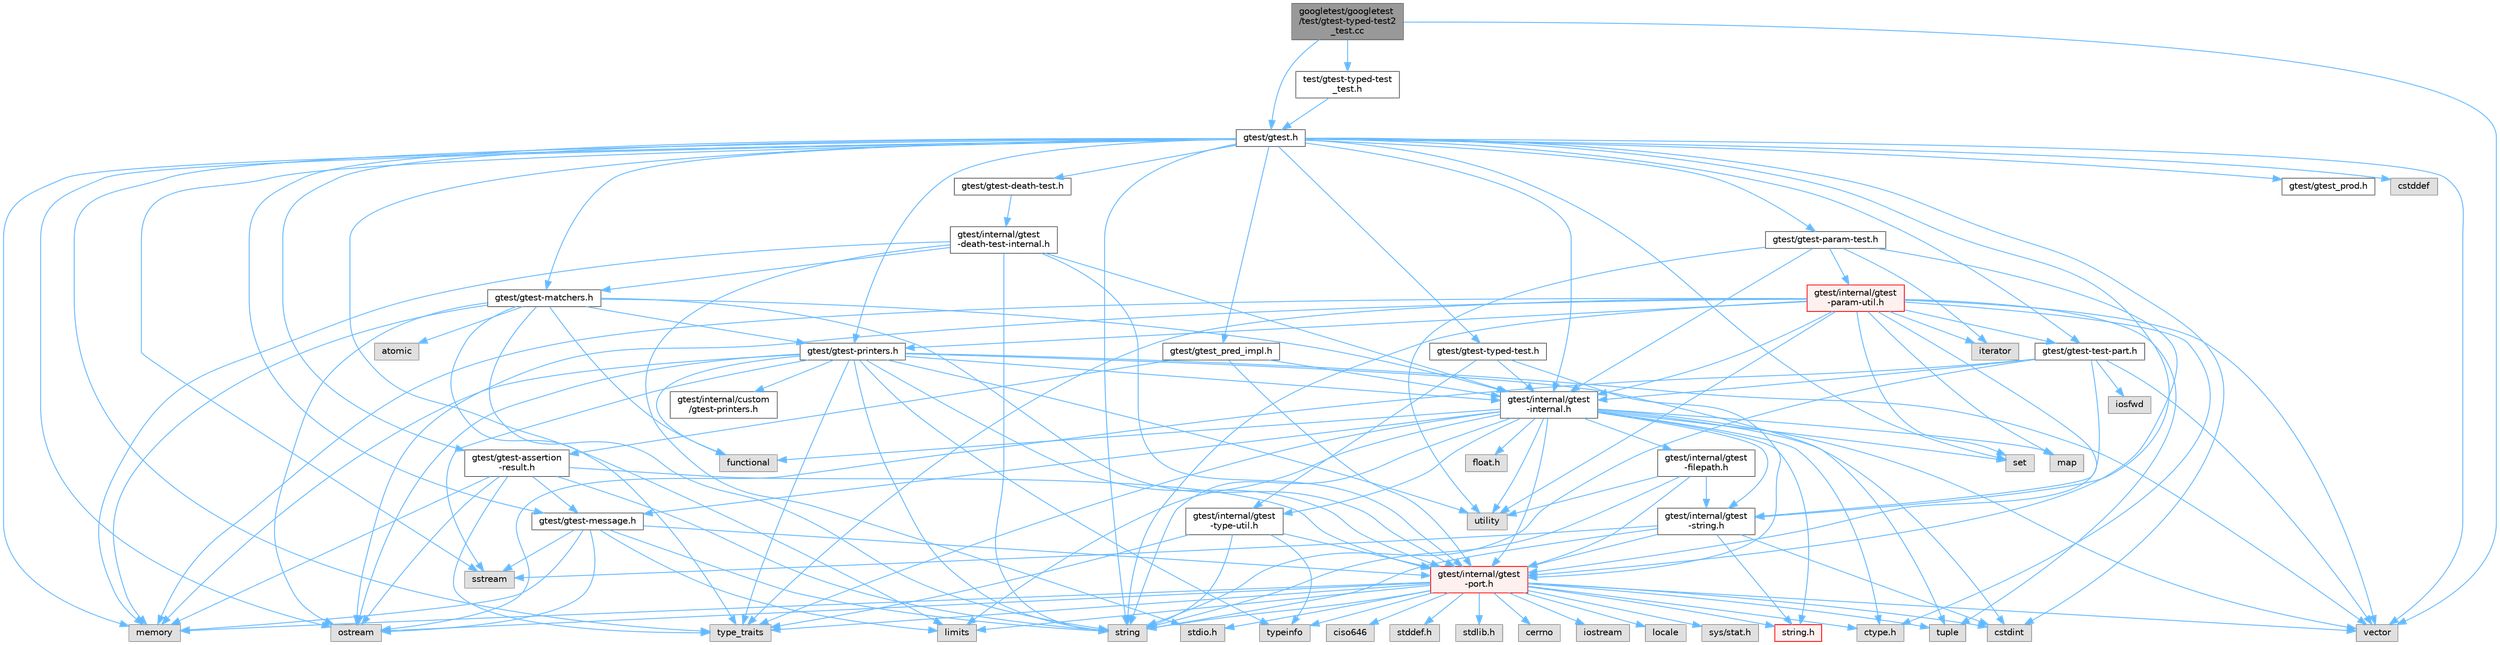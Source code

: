 digraph "googletest/googletest/test/gtest-typed-test2_test.cc"
{
 // LATEX_PDF_SIZE
  bgcolor="transparent";
  edge [fontname=Helvetica,fontsize=10,labelfontname=Helvetica,labelfontsize=10];
  node [fontname=Helvetica,fontsize=10,shape=box,height=0.2,width=0.4];
  Node1 [id="Node000001",label="googletest/googletest\l/test/gtest-typed-test2\l_test.cc",height=0.2,width=0.4,color="gray40", fillcolor="grey60", style="filled", fontcolor="black",tooltip=" "];
  Node1 -> Node2 [id="edge149_Node000001_Node000002",color="steelblue1",style="solid",tooltip=" "];
  Node2 [id="Node000002",label="vector",height=0.2,width=0.4,color="grey60", fillcolor="#E0E0E0", style="filled",tooltip=" "];
  Node1 -> Node3 [id="edge150_Node000001_Node000003",color="steelblue1",style="solid",tooltip=" "];
  Node3 [id="Node000003",label="gtest/gtest.h",height=0.2,width=0.4,color="grey40", fillcolor="white", style="filled",URL="$gtest_8h.html",tooltip=" "];
  Node3 -> Node4 [id="edge151_Node000003_Node000004",color="steelblue1",style="solid",tooltip=" "];
  Node4 [id="Node000004",label="cstddef",height=0.2,width=0.4,color="grey60", fillcolor="#E0E0E0", style="filled",tooltip=" "];
  Node3 -> Node5 [id="edge152_Node000003_Node000005",color="steelblue1",style="solid",tooltip=" "];
  Node5 [id="Node000005",label="cstdint",height=0.2,width=0.4,color="grey60", fillcolor="#E0E0E0", style="filled",tooltip=" "];
  Node3 -> Node6 [id="edge153_Node000003_Node000006",color="steelblue1",style="solid",tooltip=" "];
  Node6 [id="Node000006",label="limits",height=0.2,width=0.4,color="grey60", fillcolor="#E0E0E0", style="filled",tooltip=" "];
  Node3 -> Node7 [id="edge154_Node000003_Node000007",color="steelblue1",style="solid",tooltip=" "];
  Node7 [id="Node000007",label="memory",height=0.2,width=0.4,color="grey60", fillcolor="#E0E0E0", style="filled",tooltip=" "];
  Node3 -> Node8 [id="edge155_Node000003_Node000008",color="steelblue1",style="solid",tooltip=" "];
  Node8 [id="Node000008",label="ostream",height=0.2,width=0.4,color="grey60", fillcolor="#E0E0E0", style="filled",tooltip=" "];
  Node3 -> Node9 [id="edge156_Node000003_Node000009",color="steelblue1",style="solid",tooltip=" "];
  Node9 [id="Node000009",label="set",height=0.2,width=0.4,color="grey60", fillcolor="#E0E0E0", style="filled",tooltip=" "];
  Node3 -> Node10 [id="edge157_Node000003_Node000010",color="steelblue1",style="solid",tooltip=" "];
  Node10 [id="Node000010",label="sstream",height=0.2,width=0.4,color="grey60", fillcolor="#E0E0E0", style="filled",tooltip=" "];
  Node3 -> Node11 [id="edge158_Node000003_Node000011",color="steelblue1",style="solid",tooltip=" "];
  Node11 [id="Node000011",label="string",height=0.2,width=0.4,color="grey60", fillcolor="#E0E0E0", style="filled",tooltip=" "];
  Node3 -> Node12 [id="edge159_Node000003_Node000012",color="steelblue1",style="solid",tooltip=" "];
  Node12 [id="Node000012",label="type_traits",height=0.2,width=0.4,color="grey60", fillcolor="#E0E0E0", style="filled",tooltip=" "];
  Node3 -> Node2 [id="edge160_Node000003_Node000002",color="steelblue1",style="solid",tooltip=" "];
  Node3 -> Node13 [id="edge161_Node000003_Node000013",color="steelblue1",style="solid",tooltip=" "];
  Node13 [id="Node000013",label="gtest/gtest-assertion\l-result.h",height=0.2,width=0.4,color="grey40", fillcolor="white", style="filled",URL="$gtest-assertion-result_8h.html",tooltip=" "];
  Node13 -> Node7 [id="edge162_Node000013_Node000007",color="steelblue1",style="solid",tooltip=" "];
  Node13 -> Node8 [id="edge163_Node000013_Node000008",color="steelblue1",style="solid",tooltip=" "];
  Node13 -> Node11 [id="edge164_Node000013_Node000011",color="steelblue1",style="solid",tooltip=" "];
  Node13 -> Node12 [id="edge165_Node000013_Node000012",color="steelblue1",style="solid",tooltip=" "];
  Node13 -> Node14 [id="edge166_Node000013_Node000014",color="steelblue1",style="solid",tooltip=" "];
  Node14 [id="Node000014",label="gtest/gtest-message.h",height=0.2,width=0.4,color="grey40", fillcolor="white", style="filled",URL="$gtest-message_8h.html",tooltip=" "];
  Node14 -> Node6 [id="edge167_Node000014_Node000006",color="steelblue1",style="solid",tooltip=" "];
  Node14 -> Node7 [id="edge168_Node000014_Node000007",color="steelblue1",style="solid",tooltip=" "];
  Node14 -> Node8 [id="edge169_Node000014_Node000008",color="steelblue1",style="solid",tooltip=" "];
  Node14 -> Node10 [id="edge170_Node000014_Node000010",color="steelblue1",style="solid",tooltip=" "];
  Node14 -> Node11 [id="edge171_Node000014_Node000011",color="steelblue1",style="solid",tooltip=" "];
  Node14 -> Node15 [id="edge172_Node000014_Node000015",color="steelblue1",style="solid",tooltip=" "];
  Node15 [id="Node000015",label="gtest/internal/gtest\l-port.h",height=0.2,width=0.4,color="red", fillcolor="#FFF0F0", style="filled",URL="$gtest-port_8h.html",tooltip=" "];
  Node15 -> Node16 [id="edge173_Node000015_Node000016",color="steelblue1",style="solid",tooltip=" "];
  Node16 [id="Node000016",label="ciso646",height=0.2,width=0.4,color="grey60", fillcolor="#E0E0E0", style="filled",tooltip=" "];
  Node15 -> Node17 [id="edge174_Node000015_Node000017",color="steelblue1",style="solid",tooltip=" "];
  Node17 [id="Node000017",label="ctype.h",height=0.2,width=0.4,color="grey60", fillcolor="#E0E0E0", style="filled",tooltip=" "];
  Node15 -> Node18 [id="edge175_Node000015_Node000018",color="steelblue1",style="solid",tooltip=" "];
  Node18 [id="Node000018",label="stddef.h",height=0.2,width=0.4,color="grey60", fillcolor="#E0E0E0", style="filled",tooltip=" "];
  Node15 -> Node19 [id="edge176_Node000015_Node000019",color="steelblue1",style="solid",tooltip=" "];
  Node19 [id="Node000019",label="stdio.h",height=0.2,width=0.4,color="grey60", fillcolor="#E0E0E0", style="filled",tooltip=" "];
  Node15 -> Node20 [id="edge177_Node000015_Node000020",color="steelblue1",style="solid",tooltip=" "];
  Node20 [id="Node000020",label="stdlib.h",height=0.2,width=0.4,color="grey60", fillcolor="#E0E0E0", style="filled",tooltip=" "];
  Node15 -> Node21 [id="edge178_Node000015_Node000021",color="steelblue1",style="solid",tooltip=" "];
  Node21 [id="Node000021",label="string.h",height=0.2,width=0.4,color="red", fillcolor="#FFF0F0", style="filled",URL="$string_8h.html",tooltip=" "];
  Node15 -> Node32 [id="edge179_Node000015_Node000032",color="steelblue1",style="solid",tooltip=" "];
  Node32 [id="Node000032",label="cerrno",height=0.2,width=0.4,color="grey60", fillcolor="#E0E0E0", style="filled",tooltip=" "];
  Node15 -> Node5 [id="edge180_Node000015_Node000005",color="steelblue1",style="solid",tooltip=" "];
  Node15 -> Node33 [id="edge181_Node000015_Node000033",color="steelblue1",style="solid",tooltip=" "];
  Node33 [id="Node000033",label="iostream",height=0.2,width=0.4,color="grey60", fillcolor="#E0E0E0", style="filled",tooltip=" "];
  Node15 -> Node6 [id="edge182_Node000015_Node000006",color="steelblue1",style="solid",tooltip=" "];
  Node15 -> Node34 [id="edge183_Node000015_Node000034",color="steelblue1",style="solid",tooltip=" "];
  Node34 [id="Node000034",label="locale",height=0.2,width=0.4,color="grey60", fillcolor="#E0E0E0", style="filled",tooltip=" "];
  Node15 -> Node7 [id="edge184_Node000015_Node000007",color="steelblue1",style="solid",tooltip=" "];
  Node15 -> Node8 [id="edge185_Node000015_Node000008",color="steelblue1",style="solid",tooltip=" "];
  Node15 -> Node11 [id="edge186_Node000015_Node000011",color="steelblue1",style="solid",tooltip=" "];
  Node15 -> Node35 [id="edge187_Node000015_Node000035",color="steelblue1",style="solid",tooltip=" "];
  Node35 [id="Node000035",label="tuple",height=0.2,width=0.4,color="grey60", fillcolor="#E0E0E0", style="filled",tooltip=" "];
  Node15 -> Node12 [id="edge188_Node000015_Node000012",color="steelblue1",style="solid",tooltip=" "];
  Node15 -> Node2 [id="edge189_Node000015_Node000002",color="steelblue1",style="solid",tooltip=" "];
  Node15 -> Node36 [id="edge190_Node000015_Node000036",color="steelblue1",style="solid",tooltip=" "];
  Node36 [id="Node000036",label="sys/stat.h",height=0.2,width=0.4,color="grey60", fillcolor="#E0E0E0", style="filled",tooltip=" "];
  Node15 -> Node43 [id="edge191_Node000015_Node000043",color="steelblue1",style="solid",tooltip=" "];
  Node43 [id="Node000043",label="typeinfo",height=0.2,width=0.4,color="grey60", fillcolor="#E0E0E0", style="filled",tooltip=" "];
  Node13 -> Node15 [id="edge192_Node000013_Node000015",color="steelblue1",style="solid",tooltip=" "];
  Node3 -> Node44 [id="edge193_Node000003_Node000044",color="steelblue1",style="solid",tooltip=" "];
  Node44 [id="Node000044",label="gtest/gtest-death-test.h",height=0.2,width=0.4,color="grey40", fillcolor="white", style="filled",URL="$gtest-death-test_8h.html",tooltip=" "];
  Node44 -> Node45 [id="edge194_Node000044_Node000045",color="steelblue1",style="solid",tooltip=" "];
  Node45 [id="Node000045",label="gtest/internal/gtest\l-death-test-internal.h",height=0.2,width=0.4,color="grey40", fillcolor="white", style="filled",URL="$gtest-death-test-internal_8h.html",tooltip=" "];
  Node45 -> Node19 [id="edge195_Node000045_Node000019",color="steelblue1",style="solid",tooltip=" "];
  Node45 -> Node7 [id="edge196_Node000045_Node000007",color="steelblue1",style="solid",tooltip=" "];
  Node45 -> Node11 [id="edge197_Node000045_Node000011",color="steelblue1",style="solid",tooltip=" "];
  Node45 -> Node46 [id="edge198_Node000045_Node000046",color="steelblue1",style="solid",tooltip=" "];
  Node46 [id="Node000046",label="gtest/gtest-matchers.h",height=0.2,width=0.4,color="grey40", fillcolor="white", style="filled",URL="$gtest-matchers_8h.html",tooltip=" "];
  Node46 -> Node47 [id="edge199_Node000046_Node000047",color="steelblue1",style="solid",tooltip=" "];
  Node47 [id="Node000047",label="atomic",height=0.2,width=0.4,color="grey60", fillcolor="#E0E0E0", style="filled",tooltip=" "];
  Node46 -> Node48 [id="edge200_Node000046_Node000048",color="steelblue1",style="solid",tooltip=" "];
  Node48 [id="Node000048",label="functional",height=0.2,width=0.4,color="grey60", fillcolor="#E0E0E0", style="filled",tooltip=" "];
  Node46 -> Node7 [id="edge201_Node000046_Node000007",color="steelblue1",style="solid",tooltip=" "];
  Node46 -> Node8 [id="edge202_Node000046_Node000008",color="steelblue1",style="solid",tooltip=" "];
  Node46 -> Node11 [id="edge203_Node000046_Node000011",color="steelblue1",style="solid",tooltip=" "];
  Node46 -> Node12 [id="edge204_Node000046_Node000012",color="steelblue1",style="solid",tooltip=" "];
  Node46 -> Node49 [id="edge205_Node000046_Node000049",color="steelblue1",style="solid",tooltip=" "];
  Node49 [id="Node000049",label="gtest/gtest-printers.h",height=0.2,width=0.4,color="grey40", fillcolor="white", style="filled",URL="$gtest-printers_8h.html",tooltip=" "];
  Node49 -> Node48 [id="edge206_Node000049_Node000048",color="steelblue1",style="solid",tooltip=" "];
  Node49 -> Node7 [id="edge207_Node000049_Node000007",color="steelblue1",style="solid",tooltip=" "];
  Node49 -> Node8 [id="edge208_Node000049_Node000008",color="steelblue1",style="solid",tooltip=" "];
  Node49 -> Node10 [id="edge209_Node000049_Node000010",color="steelblue1",style="solid",tooltip=" "];
  Node49 -> Node11 [id="edge210_Node000049_Node000011",color="steelblue1",style="solid",tooltip=" "];
  Node49 -> Node35 [id="edge211_Node000049_Node000035",color="steelblue1",style="solid",tooltip=" "];
  Node49 -> Node12 [id="edge212_Node000049_Node000012",color="steelblue1",style="solid",tooltip=" "];
  Node49 -> Node43 [id="edge213_Node000049_Node000043",color="steelblue1",style="solid",tooltip=" "];
  Node49 -> Node26 [id="edge214_Node000049_Node000026",color="steelblue1",style="solid",tooltip=" "];
  Node26 [id="Node000026",label="utility",height=0.2,width=0.4,color="grey60", fillcolor="#E0E0E0", style="filled",tooltip=" "];
  Node49 -> Node2 [id="edge215_Node000049_Node000002",color="steelblue1",style="solid",tooltip=" "];
  Node49 -> Node50 [id="edge216_Node000049_Node000050",color="steelblue1",style="solid",tooltip=" "];
  Node50 [id="Node000050",label="gtest/internal/gtest\l-internal.h",height=0.2,width=0.4,color="grey40", fillcolor="white", style="filled",URL="$gtest-internal_8h.html",tooltip=" "];
  Node50 -> Node15 [id="edge217_Node000050_Node000015",color="steelblue1",style="solid",tooltip=" "];
  Node50 -> Node17 [id="edge218_Node000050_Node000017",color="steelblue1",style="solid",tooltip=" "];
  Node50 -> Node51 [id="edge219_Node000050_Node000051",color="steelblue1",style="solid",tooltip=" "];
  Node51 [id="Node000051",label="float.h",height=0.2,width=0.4,color="grey60", fillcolor="#E0E0E0", style="filled",tooltip=" "];
  Node50 -> Node21 [id="edge220_Node000050_Node000021",color="steelblue1",style="solid",tooltip=" "];
  Node50 -> Node5 [id="edge221_Node000050_Node000005",color="steelblue1",style="solid",tooltip=" "];
  Node50 -> Node48 [id="edge222_Node000050_Node000048",color="steelblue1",style="solid",tooltip=" "];
  Node50 -> Node6 [id="edge223_Node000050_Node000006",color="steelblue1",style="solid",tooltip=" "];
  Node50 -> Node52 [id="edge224_Node000050_Node000052",color="steelblue1",style="solid",tooltip=" "];
  Node52 [id="Node000052",label="map",height=0.2,width=0.4,color="grey60", fillcolor="#E0E0E0", style="filled",tooltip=" "];
  Node50 -> Node9 [id="edge225_Node000050_Node000009",color="steelblue1",style="solid",tooltip=" "];
  Node50 -> Node11 [id="edge226_Node000050_Node000011",color="steelblue1",style="solid",tooltip=" "];
  Node50 -> Node12 [id="edge227_Node000050_Node000012",color="steelblue1",style="solid",tooltip=" "];
  Node50 -> Node26 [id="edge228_Node000050_Node000026",color="steelblue1",style="solid",tooltip=" "];
  Node50 -> Node2 [id="edge229_Node000050_Node000002",color="steelblue1",style="solid",tooltip=" "];
  Node50 -> Node14 [id="edge230_Node000050_Node000014",color="steelblue1",style="solid",tooltip=" "];
  Node50 -> Node53 [id="edge231_Node000050_Node000053",color="steelblue1",style="solid",tooltip=" "];
  Node53 [id="Node000053",label="gtest/internal/gtest\l-filepath.h",height=0.2,width=0.4,color="grey40", fillcolor="white", style="filled",URL="$gtest-filepath_8h.html",tooltip=" "];
  Node53 -> Node11 [id="edge232_Node000053_Node000011",color="steelblue1",style="solid",tooltip=" "];
  Node53 -> Node26 [id="edge233_Node000053_Node000026",color="steelblue1",style="solid",tooltip=" "];
  Node53 -> Node15 [id="edge234_Node000053_Node000015",color="steelblue1",style="solid",tooltip=" "];
  Node53 -> Node54 [id="edge235_Node000053_Node000054",color="steelblue1",style="solid",tooltip=" "];
  Node54 [id="Node000054",label="gtest/internal/gtest\l-string.h",height=0.2,width=0.4,color="grey40", fillcolor="white", style="filled",URL="$gtest-string_8h.html",tooltip=" "];
  Node54 -> Node21 [id="edge236_Node000054_Node000021",color="steelblue1",style="solid",tooltip=" "];
  Node54 -> Node5 [id="edge237_Node000054_Node000005",color="steelblue1",style="solid",tooltip=" "];
  Node54 -> Node10 [id="edge238_Node000054_Node000010",color="steelblue1",style="solid",tooltip=" "];
  Node54 -> Node11 [id="edge239_Node000054_Node000011",color="steelblue1",style="solid",tooltip=" "];
  Node54 -> Node15 [id="edge240_Node000054_Node000015",color="steelblue1",style="solid",tooltip=" "];
  Node50 -> Node54 [id="edge241_Node000050_Node000054",color="steelblue1",style="solid",tooltip=" "];
  Node50 -> Node55 [id="edge242_Node000050_Node000055",color="steelblue1",style="solid",tooltip=" "];
  Node55 [id="Node000055",label="gtest/internal/gtest\l-type-util.h",height=0.2,width=0.4,color="grey40", fillcolor="white", style="filled",URL="$gtest-type-util_8h.html",tooltip=" "];
  Node55 -> Node11 [id="edge243_Node000055_Node000011",color="steelblue1",style="solid",tooltip=" "];
  Node55 -> Node12 [id="edge244_Node000055_Node000012",color="steelblue1",style="solid",tooltip=" "];
  Node55 -> Node43 [id="edge245_Node000055_Node000043",color="steelblue1",style="solid",tooltip=" "];
  Node55 -> Node15 [id="edge246_Node000055_Node000015",color="steelblue1",style="solid",tooltip=" "];
  Node49 -> Node15 [id="edge247_Node000049_Node000015",color="steelblue1",style="solid",tooltip=" "];
  Node49 -> Node56 [id="edge248_Node000049_Node000056",color="steelblue1",style="solid",tooltip=" "];
  Node56 [id="Node000056",label="gtest/internal/custom\l/gtest-printers.h",height=0.2,width=0.4,color="grey40", fillcolor="white", style="filled",URL="$internal_2custom_2gtest-printers_8h.html",tooltip=" "];
  Node46 -> Node50 [id="edge249_Node000046_Node000050",color="steelblue1",style="solid",tooltip=" "];
  Node46 -> Node15 [id="edge250_Node000046_Node000015",color="steelblue1",style="solid",tooltip=" "];
  Node45 -> Node50 [id="edge251_Node000045_Node000050",color="steelblue1",style="solid",tooltip=" "];
  Node45 -> Node15 [id="edge252_Node000045_Node000015",color="steelblue1",style="solid",tooltip=" "];
  Node3 -> Node46 [id="edge253_Node000003_Node000046",color="steelblue1",style="solid",tooltip=" "];
  Node3 -> Node14 [id="edge254_Node000003_Node000014",color="steelblue1",style="solid",tooltip=" "];
  Node3 -> Node57 [id="edge255_Node000003_Node000057",color="steelblue1",style="solid",tooltip=" "];
  Node57 [id="Node000057",label="gtest/gtest-param-test.h",height=0.2,width=0.4,color="grey40", fillcolor="white", style="filled",URL="$gtest-param-test_8h.html",tooltip=" "];
  Node57 -> Node28 [id="edge256_Node000057_Node000028",color="steelblue1",style="solid",tooltip=" "];
  Node28 [id="Node000028",label="iterator",height=0.2,width=0.4,color="grey60", fillcolor="#E0E0E0", style="filled",tooltip=" "];
  Node57 -> Node26 [id="edge257_Node000057_Node000026",color="steelblue1",style="solid",tooltip=" "];
  Node57 -> Node50 [id="edge258_Node000057_Node000050",color="steelblue1",style="solid",tooltip=" "];
  Node57 -> Node58 [id="edge259_Node000057_Node000058",color="steelblue1",style="solid",tooltip=" "];
  Node58 [id="Node000058",label="gtest/internal/gtest\l-param-util.h",height=0.2,width=0.4,color="red", fillcolor="#FFF0F0", style="filled",URL="$gtest-param-util_8h.html",tooltip=" "];
  Node58 -> Node17 [id="edge260_Node000058_Node000017",color="steelblue1",style="solid",tooltip=" "];
  Node58 -> Node28 [id="edge261_Node000058_Node000028",color="steelblue1",style="solid",tooltip=" "];
  Node58 -> Node52 [id="edge262_Node000058_Node000052",color="steelblue1",style="solid",tooltip=" "];
  Node58 -> Node7 [id="edge263_Node000058_Node000007",color="steelblue1",style="solid",tooltip=" "];
  Node58 -> Node8 [id="edge264_Node000058_Node000008",color="steelblue1",style="solid",tooltip=" "];
  Node58 -> Node9 [id="edge265_Node000058_Node000009",color="steelblue1",style="solid",tooltip=" "];
  Node58 -> Node11 [id="edge266_Node000058_Node000011",color="steelblue1",style="solid",tooltip=" "];
  Node58 -> Node35 [id="edge267_Node000058_Node000035",color="steelblue1",style="solid",tooltip=" "];
  Node58 -> Node12 [id="edge268_Node000058_Node000012",color="steelblue1",style="solid",tooltip=" "];
  Node58 -> Node26 [id="edge269_Node000058_Node000026",color="steelblue1",style="solid",tooltip=" "];
  Node58 -> Node2 [id="edge270_Node000058_Node000002",color="steelblue1",style="solid",tooltip=" "];
  Node58 -> Node49 [id="edge271_Node000058_Node000049",color="steelblue1",style="solid",tooltip=" "];
  Node58 -> Node61 [id="edge272_Node000058_Node000061",color="steelblue1",style="solid",tooltip=" "];
  Node61 [id="Node000061",label="gtest/gtest-test-part.h",height=0.2,width=0.4,color="grey40", fillcolor="white", style="filled",URL="$gtest-test-part_8h.html",tooltip=" "];
  Node61 -> Node62 [id="edge273_Node000061_Node000062",color="steelblue1",style="solid",tooltip=" "];
  Node62 [id="Node000062",label="iosfwd",height=0.2,width=0.4,color="grey60", fillcolor="#E0E0E0", style="filled",tooltip=" "];
  Node61 -> Node8 [id="edge274_Node000061_Node000008",color="steelblue1",style="solid",tooltip=" "];
  Node61 -> Node11 [id="edge275_Node000061_Node000011",color="steelblue1",style="solid",tooltip=" "];
  Node61 -> Node2 [id="edge276_Node000061_Node000002",color="steelblue1",style="solid",tooltip=" "];
  Node61 -> Node50 [id="edge277_Node000061_Node000050",color="steelblue1",style="solid",tooltip=" "];
  Node61 -> Node54 [id="edge278_Node000061_Node000054",color="steelblue1",style="solid",tooltip=" "];
  Node58 -> Node50 [id="edge279_Node000058_Node000050",color="steelblue1",style="solid",tooltip=" "];
  Node58 -> Node15 [id="edge280_Node000058_Node000015",color="steelblue1",style="solid",tooltip=" "];
  Node57 -> Node15 [id="edge281_Node000057_Node000015",color="steelblue1",style="solid",tooltip=" "];
  Node3 -> Node49 [id="edge282_Node000003_Node000049",color="steelblue1",style="solid",tooltip=" "];
  Node3 -> Node61 [id="edge283_Node000003_Node000061",color="steelblue1",style="solid",tooltip=" "];
  Node3 -> Node63 [id="edge284_Node000003_Node000063",color="steelblue1",style="solid",tooltip=" "];
  Node63 [id="Node000063",label="gtest/gtest-typed-test.h",height=0.2,width=0.4,color="grey40", fillcolor="white", style="filled",URL="$gtest-typed-test_8h.html",tooltip=" "];
  Node63 -> Node50 [id="edge285_Node000063_Node000050",color="steelblue1",style="solid",tooltip=" "];
  Node63 -> Node15 [id="edge286_Node000063_Node000015",color="steelblue1",style="solid",tooltip=" "];
  Node63 -> Node55 [id="edge287_Node000063_Node000055",color="steelblue1",style="solid",tooltip=" "];
  Node3 -> Node64 [id="edge288_Node000003_Node000064",color="steelblue1",style="solid",tooltip=" "];
  Node64 [id="Node000064",label="gtest/gtest_pred_impl.h",height=0.2,width=0.4,color="grey40", fillcolor="white", style="filled",URL="$gtest__pred__impl_8h.html",tooltip=" "];
  Node64 -> Node13 [id="edge289_Node000064_Node000013",color="steelblue1",style="solid",tooltip=" "];
  Node64 -> Node50 [id="edge290_Node000064_Node000050",color="steelblue1",style="solid",tooltip=" "];
  Node64 -> Node15 [id="edge291_Node000064_Node000015",color="steelblue1",style="solid",tooltip=" "];
  Node3 -> Node65 [id="edge292_Node000003_Node000065",color="steelblue1",style="solid",tooltip=" "];
  Node65 [id="Node000065",label="gtest/gtest_prod.h",height=0.2,width=0.4,color="grey40", fillcolor="white", style="filled",URL="$gtest__prod_8h.html",tooltip=" "];
  Node3 -> Node50 [id="edge293_Node000003_Node000050",color="steelblue1",style="solid",tooltip=" "];
  Node3 -> Node54 [id="edge294_Node000003_Node000054",color="steelblue1",style="solid",tooltip=" "];
  Node1 -> Node66 [id="edge295_Node000001_Node000066",color="steelblue1",style="solid",tooltip=" "];
  Node66 [id="Node000066",label="test/gtest-typed-test\l_test.h",height=0.2,width=0.4,color="grey40", fillcolor="white", style="filled",URL="$gtest-typed-test__test_8h.html",tooltip=" "];
  Node66 -> Node3 [id="edge296_Node000066_Node000003",color="steelblue1",style="solid",tooltip=" "];
}
